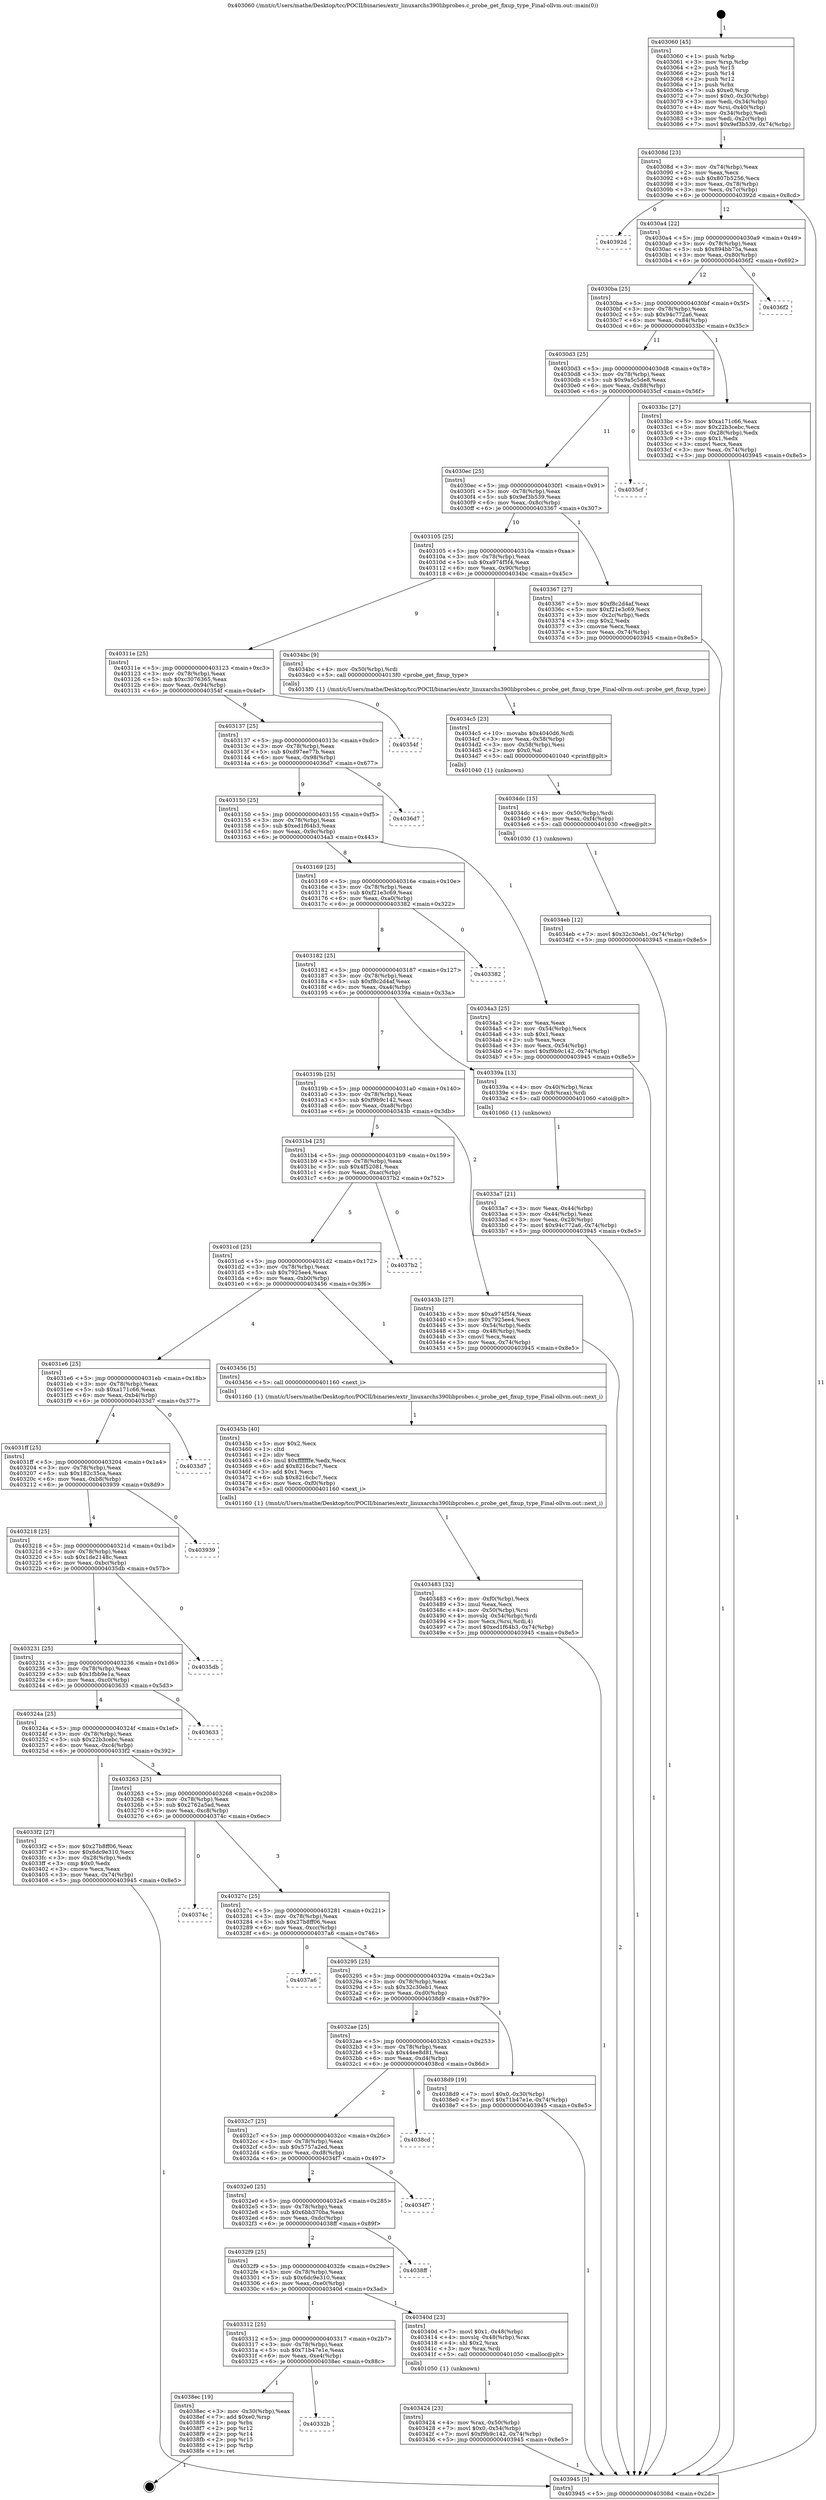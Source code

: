 digraph "0x403060" {
  label = "0x403060 (/mnt/c/Users/mathe/Desktop/tcc/POCII/binaries/extr_linuxarchs390libprobes.c_probe_get_fixup_type_Final-ollvm.out::main(0))"
  labelloc = "t"
  node[shape=record]

  Entry [label="",width=0.3,height=0.3,shape=circle,fillcolor=black,style=filled]
  "0x40308d" [label="{
     0x40308d [23]\l
     | [instrs]\l
     &nbsp;&nbsp;0x40308d \<+3\>: mov -0x74(%rbp),%eax\l
     &nbsp;&nbsp;0x403090 \<+2\>: mov %eax,%ecx\l
     &nbsp;&nbsp;0x403092 \<+6\>: sub $0x807b5256,%ecx\l
     &nbsp;&nbsp;0x403098 \<+3\>: mov %eax,-0x78(%rbp)\l
     &nbsp;&nbsp;0x40309b \<+3\>: mov %ecx,-0x7c(%rbp)\l
     &nbsp;&nbsp;0x40309e \<+6\>: je 000000000040392d \<main+0x8cd\>\l
  }"]
  "0x40392d" [label="{
     0x40392d\l
  }", style=dashed]
  "0x4030a4" [label="{
     0x4030a4 [22]\l
     | [instrs]\l
     &nbsp;&nbsp;0x4030a4 \<+5\>: jmp 00000000004030a9 \<main+0x49\>\l
     &nbsp;&nbsp;0x4030a9 \<+3\>: mov -0x78(%rbp),%eax\l
     &nbsp;&nbsp;0x4030ac \<+5\>: sub $0x894bb75a,%eax\l
     &nbsp;&nbsp;0x4030b1 \<+3\>: mov %eax,-0x80(%rbp)\l
     &nbsp;&nbsp;0x4030b4 \<+6\>: je 00000000004036f2 \<main+0x692\>\l
  }"]
  Exit [label="",width=0.3,height=0.3,shape=circle,fillcolor=black,style=filled,peripheries=2]
  "0x4036f2" [label="{
     0x4036f2\l
  }", style=dashed]
  "0x4030ba" [label="{
     0x4030ba [25]\l
     | [instrs]\l
     &nbsp;&nbsp;0x4030ba \<+5\>: jmp 00000000004030bf \<main+0x5f\>\l
     &nbsp;&nbsp;0x4030bf \<+3\>: mov -0x78(%rbp),%eax\l
     &nbsp;&nbsp;0x4030c2 \<+5\>: sub $0x94c772a6,%eax\l
     &nbsp;&nbsp;0x4030c7 \<+6\>: mov %eax,-0x84(%rbp)\l
     &nbsp;&nbsp;0x4030cd \<+6\>: je 00000000004033bc \<main+0x35c\>\l
  }"]
  "0x40332b" [label="{
     0x40332b\l
  }", style=dashed]
  "0x4033bc" [label="{
     0x4033bc [27]\l
     | [instrs]\l
     &nbsp;&nbsp;0x4033bc \<+5\>: mov $0xa171c66,%eax\l
     &nbsp;&nbsp;0x4033c1 \<+5\>: mov $0x22b3cebc,%ecx\l
     &nbsp;&nbsp;0x4033c6 \<+3\>: mov -0x28(%rbp),%edx\l
     &nbsp;&nbsp;0x4033c9 \<+3\>: cmp $0x1,%edx\l
     &nbsp;&nbsp;0x4033cc \<+3\>: cmovl %ecx,%eax\l
     &nbsp;&nbsp;0x4033cf \<+3\>: mov %eax,-0x74(%rbp)\l
     &nbsp;&nbsp;0x4033d2 \<+5\>: jmp 0000000000403945 \<main+0x8e5\>\l
  }"]
  "0x4030d3" [label="{
     0x4030d3 [25]\l
     | [instrs]\l
     &nbsp;&nbsp;0x4030d3 \<+5\>: jmp 00000000004030d8 \<main+0x78\>\l
     &nbsp;&nbsp;0x4030d8 \<+3\>: mov -0x78(%rbp),%eax\l
     &nbsp;&nbsp;0x4030db \<+5\>: sub $0x9a5c5de8,%eax\l
     &nbsp;&nbsp;0x4030e0 \<+6\>: mov %eax,-0x88(%rbp)\l
     &nbsp;&nbsp;0x4030e6 \<+6\>: je 00000000004035cf \<main+0x56f\>\l
  }"]
  "0x4038ec" [label="{
     0x4038ec [19]\l
     | [instrs]\l
     &nbsp;&nbsp;0x4038ec \<+3\>: mov -0x30(%rbp),%eax\l
     &nbsp;&nbsp;0x4038ef \<+7\>: add $0xe0,%rsp\l
     &nbsp;&nbsp;0x4038f6 \<+1\>: pop %rbx\l
     &nbsp;&nbsp;0x4038f7 \<+2\>: pop %r12\l
     &nbsp;&nbsp;0x4038f9 \<+2\>: pop %r14\l
     &nbsp;&nbsp;0x4038fb \<+2\>: pop %r15\l
     &nbsp;&nbsp;0x4038fd \<+1\>: pop %rbp\l
     &nbsp;&nbsp;0x4038fe \<+1\>: ret\l
  }"]
  "0x4035cf" [label="{
     0x4035cf\l
  }", style=dashed]
  "0x4030ec" [label="{
     0x4030ec [25]\l
     | [instrs]\l
     &nbsp;&nbsp;0x4030ec \<+5\>: jmp 00000000004030f1 \<main+0x91\>\l
     &nbsp;&nbsp;0x4030f1 \<+3\>: mov -0x78(%rbp),%eax\l
     &nbsp;&nbsp;0x4030f4 \<+5\>: sub $0x9ef3b539,%eax\l
     &nbsp;&nbsp;0x4030f9 \<+6\>: mov %eax,-0x8c(%rbp)\l
     &nbsp;&nbsp;0x4030ff \<+6\>: je 0000000000403367 \<main+0x307\>\l
  }"]
  "0x4034eb" [label="{
     0x4034eb [12]\l
     | [instrs]\l
     &nbsp;&nbsp;0x4034eb \<+7\>: movl $0x32c30eb1,-0x74(%rbp)\l
     &nbsp;&nbsp;0x4034f2 \<+5\>: jmp 0000000000403945 \<main+0x8e5\>\l
  }"]
  "0x403367" [label="{
     0x403367 [27]\l
     | [instrs]\l
     &nbsp;&nbsp;0x403367 \<+5\>: mov $0xf8c2d4af,%eax\l
     &nbsp;&nbsp;0x40336c \<+5\>: mov $0xf21e3c69,%ecx\l
     &nbsp;&nbsp;0x403371 \<+3\>: mov -0x2c(%rbp),%edx\l
     &nbsp;&nbsp;0x403374 \<+3\>: cmp $0x2,%edx\l
     &nbsp;&nbsp;0x403377 \<+3\>: cmovne %ecx,%eax\l
     &nbsp;&nbsp;0x40337a \<+3\>: mov %eax,-0x74(%rbp)\l
     &nbsp;&nbsp;0x40337d \<+5\>: jmp 0000000000403945 \<main+0x8e5\>\l
  }"]
  "0x403105" [label="{
     0x403105 [25]\l
     | [instrs]\l
     &nbsp;&nbsp;0x403105 \<+5\>: jmp 000000000040310a \<main+0xaa\>\l
     &nbsp;&nbsp;0x40310a \<+3\>: mov -0x78(%rbp),%eax\l
     &nbsp;&nbsp;0x40310d \<+5\>: sub $0xa974f5f4,%eax\l
     &nbsp;&nbsp;0x403112 \<+6\>: mov %eax,-0x90(%rbp)\l
     &nbsp;&nbsp;0x403118 \<+6\>: je 00000000004034bc \<main+0x45c\>\l
  }"]
  "0x403945" [label="{
     0x403945 [5]\l
     | [instrs]\l
     &nbsp;&nbsp;0x403945 \<+5\>: jmp 000000000040308d \<main+0x2d\>\l
  }"]
  "0x403060" [label="{
     0x403060 [45]\l
     | [instrs]\l
     &nbsp;&nbsp;0x403060 \<+1\>: push %rbp\l
     &nbsp;&nbsp;0x403061 \<+3\>: mov %rsp,%rbp\l
     &nbsp;&nbsp;0x403064 \<+2\>: push %r15\l
     &nbsp;&nbsp;0x403066 \<+2\>: push %r14\l
     &nbsp;&nbsp;0x403068 \<+2\>: push %r12\l
     &nbsp;&nbsp;0x40306a \<+1\>: push %rbx\l
     &nbsp;&nbsp;0x40306b \<+7\>: sub $0xe0,%rsp\l
     &nbsp;&nbsp;0x403072 \<+7\>: movl $0x0,-0x30(%rbp)\l
     &nbsp;&nbsp;0x403079 \<+3\>: mov %edi,-0x34(%rbp)\l
     &nbsp;&nbsp;0x40307c \<+4\>: mov %rsi,-0x40(%rbp)\l
     &nbsp;&nbsp;0x403080 \<+3\>: mov -0x34(%rbp),%edi\l
     &nbsp;&nbsp;0x403083 \<+3\>: mov %edi,-0x2c(%rbp)\l
     &nbsp;&nbsp;0x403086 \<+7\>: movl $0x9ef3b539,-0x74(%rbp)\l
  }"]
  "0x4034dc" [label="{
     0x4034dc [15]\l
     | [instrs]\l
     &nbsp;&nbsp;0x4034dc \<+4\>: mov -0x50(%rbp),%rdi\l
     &nbsp;&nbsp;0x4034e0 \<+6\>: mov %eax,-0xf4(%rbp)\l
     &nbsp;&nbsp;0x4034e6 \<+5\>: call 0000000000401030 \<free@plt\>\l
     | [calls]\l
     &nbsp;&nbsp;0x401030 \{1\} (unknown)\l
  }"]
  "0x4034bc" [label="{
     0x4034bc [9]\l
     | [instrs]\l
     &nbsp;&nbsp;0x4034bc \<+4\>: mov -0x50(%rbp),%rdi\l
     &nbsp;&nbsp;0x4034c0 \<+5\>: call 00000000004013f0 \<probe_get_fixup_type\>\l
     | [calls]\l
     &nbsp;&nbsp;0x4013f0 \{1\} (/mnt/c/Users/mathe/Desktop/tcc/POCII/binaries/extr_linuxarchs390libprobes.c_probe_get_fixup_type_Final-ollvm.out::probe_get_fixup_type)\l
  }"]
  "0x40311e" [label="{
     0x40311e [25]\l
     | [instrs]\l
     &nbsp;&nbsp;0x40311e \<+5\>: jmp 0000000000403123 \<main+0xc3\>\l
     &nbsp;&nbsp;0x403123 \<+3\>: mov -0x78(%rbp),%eax\l
     &nbsp;&nbsp;0x403126 \<+5\>: sub $0xc3076365,%eax\l
     &nbsp;&nbsp;0x40312b \<+6\>: mov %eax,-0x94(%rbp)\l
     &nbsp;&nbsp;0x403131 \<+6\>: je 000000000040354f \<main+0x4ef\>\l
  }"]
  "0x4034c5" [label="{
     0x4034c5 [23]\l
     | [instrs]\l
     &nbsp;&nbsp;0x4034c5 \<+10\>: movabs $0x4040d6,%rdi\l
     &nbsp;&nbsp;0x4034cf \<+3\>: mov %eax,-0x58(%rbp)\l
     &nbsp;&nbsp;0x4034d2 \<+3\>: mov -0x58(%rbp),%esi\l
     &nbsp;&nbsp;0x4034d5 \<+2\>: mov $0x0,%al\l
     &nbsp;&nbsp;0x4034d7 \<+5\>: call 0000000000401040 \<printf@plt\>\l
     | [calls]\l
     &nbsp;&nbsp;0x401040 \{1\} (unknown)\l
  }"]
  "0x40354f" [label="{
     0x40354f\l
  }", style=dashed]
  "0x403137" [label="{
     0x403137 [25]\l
     | [instrs]\l
     &nbsp;&nbsp;0x403137 \<+5\>: jmp 000000000040313c \<main+0xdc\>\l
     &nbsp;&nbsp;0x40313c \<+3\>: mov -0x78(%rbp),%eax\l
     &nbsp;&nbsp;0x40313f \<+5\>: sub $0xd97ee77b,%eax\l
     &nbsp;&nbsp;0x403144 \<+6\>: mov %eax,-0x98(%rbp)\l
     &nbsp;&nbsp;0x40314a \<+6\>: je 00000000004036d7 \<main+0x677\>\l
  }"]
  "0x403483" [label="{
     0x403483 [32]\l
     | [instrs]\l
     &nbsp;&nbsp;0x403483 \<+6\>: mov -0xf0(%rbp),%ecx\l
     &nbsp;&nbsp;0x403489 \<+3\>: imul %eax,%ecx\l
     &nbsp;&nbsp;0x40348c \<+4\>: mov -0x50(%rbp),%rsi\l
     &nbsp;&nbsp;0x403490 \<+4\>: movslq -0x54(%rbp),%rdi\l
     &nbsp;&nbsp;0x403494 \<+3\>: mov %ecx,(%rsi,%rdi,4)\l
     &nbsp;&nbsp;0x403497 \<+7\>: movl $0xed1f64b3,-0x74(%rbp)\l
     &nbsp;&nbsp;0x40349e \<+5\>: jmp 0000000000403945 \<main+0x8e5\>\l
  }"]
  "0x4036d7" [label="{
     0x4036d7\l
  }", style=dashed]
  "0x403150" [label="{
     0x403150 [25]\l
     | [instrs]\l
     &nbsp;&nbsp;0x403150 \<+5\>: jmp 0000000000403155 \<main+0xf5\>\l
     &nbsp;&nbsp;0x403155 \<+3\>: mov -0x78(%rbp),%eax\l
     &nbsp;&nbsp;0x403158 \<+5\>: sub $0xed1f64b3,%eax\l
     &nbsp;&nbsp;0x40315d \<+6\>: mov %eax,-0x9c(%rbp)\l
     &nbsp;&nbsp;0x403163 \<+6\>: je 00000000004034a3 \<main+0x443\>\l
  }"]
  "0x40345b" [label="{
     0x40345b [40]\l
     | [instrs]\l
     &nbsp;&nbsp;0x40345b \<+5\>: mov $0x2,%ecx\l
     &nbsp;&nbsp;0x403460 \<+1\>: cltd\l
     &nbsp;&nbsp;0x403461 \<+2\>: idiv %ecx\l
     &nbsp;&nbsp;0x403463 \<+6\>: imul $0xfffffffe,%edx,%ecx\l
     &nbsp;&nbsp;0x403469 \<+6\>: add $0x8216cbc7,%ecx\l
     &nbsp;&nbsp;0x40346f \<+3\>: add $0x1,%ecx\l
     &nbsp;&nbsp;0x403472 \<+6\>: sub $0x8216cbc7,%ecx\l
     &nbsp;&nbsp;0x403478 \<+6\>: mov %ecx,-0xf0(%rbp)\l
     &nbsp;&nbsp;0x40347e \<+5\>: call 0000000000401160 \<next_i\>\l
     | [calls]\l
     &nbsp;&nbsp;0x401160 \{1\} (/mnt/c/Users/mathe/Desktop/tcc/POCII/binaries/extr_linuxarchs390libprobes.c_probe_get_fixup_type_Final-ollvm.out::next_i)\l
  }"]
  "0x4034a3" [label="{
     0x4034a3 [25]\l
     | [instrs]\l
     &nbsp;&nbsp;0x4034a3 \<+2\>: xor %eax,%eax\l
     &nbsp;&nbsp;0x4034a5 \<+3\>: mov -0x54(%rbp),%ecx\l
     &nbsp;&nbsp;0x4034a8 \<+3\>: sub $0x1,%eax\l
     &nbsp;&nbsp;0x4034ab \<+2\>: sub %eax,%ecx\l
     &nbsp;&nbsp;0x4034ad \<+3\>: mov %ecx,-0x54(%rbp)\l
     &nbsp;&nbsp;0x4034b0 \<+7\>: movl $0xf9b9c142,-0x74(%rbp)\l
     &nbsp;&nbsp;0x4034b7 \<+5\>: jmp 0000000000403945 \<main+0x8e5\>\l
  }"]
  "0x403169" [label="{
     0x403169 [25]\l
     | [instrs]\l
     &nbsp;&nbsp;0x403169 \<+5\>: jmp 000000000040316e \<main+0x10e\>\l
     &nbsp;&nbsp;0x40316e \<+3\>: mov -0x78(%rbp),%eax\l
     &nbsp;&nbsp;0x403171 \<+5\>: sub $0xf21e3c69,%eax\l
     &nbsp;&nbsp;0x403176 \<+6\>: mov %eax,-0xa0(%rbp)\l
     &nbsp;&nbsp;0x40317c \<+6\>: je 0000000000403382 \<main+0x322\>\l
  }"]
  "0x403424" [label="{
     0x403424 [23]\l
     | [instrs]\l
     &nbsp;&nbsp;0x403424 \<+4\>: mov %rax,-0x50(%rbp)\l
     &nbsp;&nbsp;0x403428 \<+7\>: movl $0x0,-0x54(%rbp)\l
     &nbsp;&nbsp;0x40342f \<+7\>: movl $0xf9b9c142,-0x74(%rbp)\l
     &nbsp;&nbsp;0x403436 \<+5\>: jmp 0000000000403945 \<main+0x8e5\>\l
  }"]
  "0x403382" [label="{
     0x403382\l
  }", style=dashed]
  "0x403182" [label="{
     0x403182 [25]\l
     | [instrs]\l
     &nbsp;&nbsp;0x403182 \<+5\>: jmp 0000000000403187 \<main+0x127\>\l
     &nbsp;&nbsp;0x403187 \<+3\>: mov -0x78(%rbp),%eax\l
     &nbsp;&nbsp;0x40318a \<+5\>: sub $0xf8c2d4af,%eax\l
     &nbsp;&nbsp;0x40318f \<+6\>: mov %eax,-0xa4(%rbp)\l
     &nbsp;&nbsp;0x403195 \<+6\>: je 000000000040339a \<main+0x33a\>\l
  }"]
  "0x403312" [label="{
     0x403312 [25]\l
     | [instrs]\l
     &nbsp;&nbsp;0x403312 \<+5\>: jmp 0000000000403317 \<main+0x2b7\>\l
     &nbsp;&nbsp;0x403317 \<+3\>: mov -0x78(%rbp),%eax\l
     &nbsp;&nbsp;0x40331a \<+5\>: sub $0x71b47e1e,%eax\l
     &nbsp;&nbsp;0x40331f \<+6\>: mov %eax,-0xe4(%rbp)\l
     &nbsp;&nbsp;0x403325 \<+6\>: je 00000000004038ec \<main+0x88c\>\l
  }"]
  "0x40339a" [label="{
     0x40339a [13]\l
     | [instrs]\l
     &nbsp;&nbsp;0x40339a \<+4\>: mov -0x40(%rbp),%rax\l
     &nbsp;&nbsp;0x40339e \<+4\>: mov 0x8(%rax),%rdi\l
     &nbsp;&nbsp;0x4033a2 \<+5\>: call 0000000000401060 \<atoi@plt\>\l
     | [calls]\l
     &nbsp;&nbsp;0x401060 \{1\} (unknown)\l
  }"]
  "0x40319b" [label="{
     0x40319b [25]\l
     | [instrs]\l
     &nbsp;&nbsp;0x40319b \<+5\>: jmp 00000000004031a0 \<main+0x140\>\l
     &nbsp;&nbsp;0x4031a0 \<+3\>: mov -0x78(%rbp),%eax\l
     &nbsp;&nbsp;0x4031a3 \<+5\>: sub $0xf9b9c142,%eax\l
     &nbsp;&nbsp;0x4031a8 \<+6\>: mov %eax,-0xa8(%rbp)\l
     &nbsp;&nbsp;0x4031ae \<+6\>: je 000000000040343b \<main+0x3db\>\l
  }"]
  "0x4033a7" [label="{
     0x4033a7 [21]\l
     | [instrs]\l
     &nbsp;&nbsp;0x4033a7 \<+3\>: mov %eax,-0x44(%rbp)\l
     &nbsp;&nbsp;0x4033aa \<+3\>: mov -0x44(%rbp),%eax\l
     &nbsp;&nbsp;0x4033ad \<+3\>: mov %eax,-0x28(%rbp)\l
     &nbsp;&nbsp;0x4033b0 \<+7\>: movl $0x94c772a6,-0x74(%rbp)\l
     &nbsp;&nbsp;0x4033b7 \<+5\>: jmp 0000000000403945 \<main+0x8e5\>\l
  }"]
  "0x40340d" [label="{
     0x40340d [23]\l
     | [instrs]\l
     &nbsp;&nbsp;0x40340d \<+7\>: movl $0x1,-0x48(%rbp)\l
     &nbsp;&nbsp;0x403414 \<+4\>: movslq -0x48(%rbp),%rax\l
     &nbsp;&nbsp;0x403418 \<+4\>: shl $0x2,%rax\l
     &nbsp;&nbsp;0x40341c \<+3\>: mov %rax,%rdi\l
     &nbsp;&nbsp;0x40341f \<+5\>: call 0000000000401050 \<malloc@plt\>\l
     | [calls]\l
     &nbsp;&nbsp;0x401050 \{1\} (unknown)\l
  }"]
  "0x40343b" [label="{
     0x40343b [27]\l
     | [instrs]\l
     &nbsp;&nbsp;0x40343b \<+5\>: mov $0xa974f5f4,%eax\l
     &nbsp;&nbsp;0x403440 \<+5\>: mov $0x7925ee4,%ecx\l
     &nbsp;&nbsp;0x403445 \<+3\>: mov -0x54(%rbp),%edx\l
     &nbsp;&nbsp;0x403448 \<+3\>: cmp -0x48(%rbp),%edx\l
     &nbsp;&nbsp;0x40344b \<+3\>: cmovl %ecx,%eax\l
     &nbsp;&nbsp;0x40344e \<+3\>: mov %eax,-0x74(%rbp)\l
     &nbsp;&nbsp;0x403451 \<+5\>: jmp 0000000000403945 \<main+0x8e5\>\l
  }"]
  "0x4031b4" [label="{
     0x4031b4 [25]\l
     | [instrs]\l
     &nbsp;&nbsp;0x4031b4 \<+5\>: jmp 00000000004031b9 \<main+0x159\>\l
     &nbsp;&nbsp;0x4031b9 \<+3\>: mov -0x78(%rbp),%eax\l
     &nbsp;&nbsp;0x4031bc \<+5\>: sub $0x4f52081,%eax\l
     &nbsp;&nbsp;0x4031c1 \<+6\>: mov %eax,-0xac(%rbp)\l
     &nbsp;&nbsp;0x4031c7 \<+6\>: je 00000000004037b2 \<main+0x752\>\l
  }"]
  "0x4032f9" [label="{
     0x4032f9 [25]\l
     | [instrs]\l
     &nbsp;&nbsp;0x4032f9 \<+5\>: jmp 00000000004032fe \<main+0x29e\>\l
     &nbsp;&nbsp;0x4032fe \<+3\>: mov -0x78(%rbp),%eax\l
     &nbsp;&nbsp;0x403301 \<+5\>: sub $0x6dc9e310,%eax\l
     &nbsp;&nbsp;0x403306 \<+6\>: mov %eax,-0xe0(%rbp)\l
     &nbsp;&nbsp;0x40330c \<+6\>: je 000000000040340d \<main+0x3ad\>\l
  }"]
  "0x4037b2" [label="{
     0x4037b2\l
  }", style=dashed]
  "0x4031cd" [label="{
     0x4031cd [25]\l
     | [instrs]\l
     &nbsp;&nbsp;0x4031cd \<+5\>: jmp 00000000004031d2 \<main+0x172\>\l
     &nbsp;&nbsp;0x4031d2 \<+3\>: mov -0x78(%rbp),%eax\l
     &nbsp;&nbsp;0x4031d5 \<+5\>: sub $0x7925ee4,%eax\l
     &nbsp;&nbsp;0x4031da \<+6\>: mov %eax,-0xb0(%rbp)\l
     &nbsp;&nbsp;0x4031e0 \<+6\>: je 0000000000403456 \<main+0x3f6\>\l
  }"]
  "0x4038ff" [label="{
     0x4038ff\l
  }", style=dashed]
  "0x403456" [label="{
     0x403456 [5]\l
     | [instrs]\l
     &nbsp;&nbsp;0x403456 \<+5\>: call 0000000000401160 \<next_i\>\l
     | [calls]\l
     &nbsp;&nbsp;0x401160 \{1\} (/mnt/c/Users/mathe/Desktop/tcc/POCII/binaries/extr_linuxarchs390libprobes.c_probe_get_fixup_type_Final-ollvm.out::next_i)\l
  }"]
  "0x4031e6" [label="{
     0x4031e6 [25]\l
     | [instrs]\l
     &nbsp;&nbsp;0x4031e6 \<+5\>: jmp 00000000004031eb \<main+0x18b\>\l
     &nbsp;&nbsp;0x4031eb \<+3\>: mov -0x78(%rbp),%eax\l
     &nbsp;&nbsp;0x4031ee \<+5\>: sub $0xa171c66,%eax\l
     &nbsp;&nbsp;0x4031f3 \<+6\>: mov %eax,-0xb4(%rbp)\l
     &nbsp;&nbsp;0x4031f9 \<+6\>: je 00000000004033d7 \<main+0x377\>\l
  }"]
  "0x4032e0" [label="{
     0x4032e0 [25]\l
     | [instrs]\l
     &nbsp;&nbsp;0x4032e0 \<+5\>: jmp 00000000004032e5 \<main+0x285\>\l
     &nbsp;&nbsp;0x4032e5 \<+3\>: mov -0x78(%rbp),%eax\l
     &nbsp;&nbsp;0x4032e8 \<+5\>: sub $0x6bb370ba,%eax\l
     &nbsp;&nbsp;0x4032ed \<+6\>: mov %eax,-0xdc(%rbp)\l
     &nbsp;&nbsp;0x4032f3 \<+6\>: je 00000000004038ff \<main+0x89f\>\l
  }"]
  "0x4033d7" [label="{
     0x4033d7\l
  }", style=dashed]
  "0x4031ff" [label="{
     0x4031ff [25]\l
     | [instrs]\l
     &nbsp;&nbsp;0x4031ff \<+5\>: jmp 0000000000403204 \<main+0x1a4\>\l
     &nbsp;&nbsp;0x403204 \<+3\>: mov -0x78(%rbp),%eax\l
     &nbsp;&nbsp;0x403207 \<+5\>: sub $0x182c35ca,%eax\l
     &nbsp;&nbsp;0x40320c \<+6\>: mov %eax,-0xb8(%rbp)\l
     &nbsp;&nbsp;0x403212 \<+6\>: je 0000000000403939 \<main+0x8d9\>\l
  }"]
  "0x4034f7" [label="{
     0x4034f7\l
  }", style=dashed]
  "0x403939" [label="{
     0x403939\l
  }", style=dashed]
  "0x403218" [label="{
     0x403218 [25]\l
     | [instrs]\l
     &nbsp;&nbsp;0x403218 \<+5\>: jmp 000000000040321d \<main+0x1bd\>\l
     &nbsp;&nbsp;0x40321d \<+3\>: mov -0x78(%rbp),%eax\l
     &nbsp;&nbsp;0x403220 \<+5\>: sub $0x1de2148c,%eax\l
     &nbsp;&nbsp;0x403225 \<+6\>: mov %eax,-0xbc(%rbp)\l
     &nbsp;&nbsp;0x40322b \<+6\>: je 00000000004035db \<main+0x57b\>\l
  }"]
  "0x4032c7" [label="{
     0x4032c7 [25]\l
     | [instrs]\l
     &nbsp;&nbsp;0x4032c7 \<+5\>: jmp 00000000004032cc \<main+0x26c\>\l
     &nbsp;&nbsp;0x4032cc \<+3\>: mov -0x78(%rbp),%eax\l
     &nbsp;&nbsp;0x4032cf \<+5\>: sub $0x5757a2ed,%eax\l
     &nbsp;&nbsp;0x4032d4 \<+6\>: mov %eax,-0xd8(%rbp)\l
     &nbsp;&nbsp;0x4032da \<+6\>: je 00000000004034f7 \<main+0x497\>\l
  }"]
  "0x4035db" [label="{
     0x4035db\l
  }", style=dashed]
  "0x403231" [label="{
     0x403231 [25]\l
     | [instrs]\l
     &nbsp;&nbsp;0x403231 \<+5\>: jmp 0000000000403236 \<main+0x1d6\>\l
     &nbsp;&nbsp;0x403236 \<+3\>: mov -0x78(%rbp),%eax\l
     &nbsp;&nbsp;0x403239 \<+5\>: sub $0x1fbb9e1a,%eax\l
     &nbsp;&nbsp;0x40323e \<+6\>: mov %eax,-0xc0(%rbp)\l
     &nbsp;&nbsp;0x403244 \<+6\>: je 0000000000403633 \<main+0x5d3\>\l
  }"]
  "0x4038cd" [label="{
     0x4038cd\l
  }", style=dashed]
  "0x403633" [label="{
     0x403633\l
  }", style=dashed]
  "0x40324a" [label="{
     0x40324a [25]\l
     | [instrs]\l
     &nbsp;&nbsp;0x40324a \<+5\>: jmp 000000000040324f \<main+0x1ef\>\l
     &nbsp;&nbsp;0x40324f \<+3\>: mov -0x78(%rbp),%eax\l
     &nbsp;&nbsp;0x403252 \<+5\>: sub $0x22b3cebc,%eax\l
     &nbsp;&nbsp;0x403257 \<+6\>: mov %eax,-0xc4(%rbp)\l
     &nbsp;&nbsp;0x40325d \<+6\>: je 00000000004033f2 \<main+0x392\>\l
  }"]
  "0x4032ae" [label="{
     0x4032ae [25]\l
     | [instrs]\l
     &nbsp;&nbsp;0x4032ae \<+5\>: jmp 00000000004032b3 \<main+0x253\>\l
     &nbsp;&nbsp;0x4032b3 \<+3\>: mov -0x78(%rbp),%eax\l
     &nbsp;&nbsp;0x4032b6 \<+5\>: sub $0x44ee8d81,%eax\l
     &nbsp;&nbsp;0x4032bb \<+6\>: mov %eax,-0xd4(%rbp)\l
     &nbsp;&nbsp;0x4032c1 \<+6\>: je 00000000004038cd \<main+0x86d\>\l
  }"]
  "0x4033f2" [label="{
     0x4033f2 [27]\l
     | [instrs]\l
     &nbsp;&nbsp;0x4033f2 \<+5\>: mov $0x27b8ff06,%eax\l
     &nbsp;&nbsp;0x4033f7 \<+5\>: mov $0x6dc9e310,%ecx\l
     &nbsp;&nbsp;0x4033fc \<+3\>: mov -0x28(%rbp),%edx\l
     &nbsp;&nbsp;0x4033ff \<+3\>: cmp $0x0,%edx\l
     &nbsp;&nbsp;0x403402 \<+3\>: cmove %ecx,%eax\l
     &nbsp;&nbsp;0x403405 \<+3\>: mov %eax,-0x74(%rbp)\l
     &nbsp;&nbsp;0x403408 \<+5\>: jmp 0000000000403945 \<main+0x8e5\>\l
  }"]
  "0x403263" [label="{
     0x403263 [25]\l
     | [instrs]\l
     &nbsp;&nbsp;0x403263 \<+5\>: jmp 0000000000403268 \<main+0x208\>\l
     &nbsp;&nbsp;0x403268 \<+3\>: mov -0x78(%rbp),%eax\l
     &nbsp;&nbsp;0x40326b \<+5\>: sub $0x2762a5ad,%eax\l
     &nbsp;&nbsp;0x403270 \<+6\>: mov %eax,-0xc8(%rbp)\l
     &nbsp;&nbsp;0x403276 \<+6\>: je 000000000040374c \<main+0x6ec\>\l
  }"]
  "0x4038d9" [label="{
     0x4038d9 [19]\l
     | [instrs]\l
     &nbsp;&nbsp;0x4038d9 \<+7\>: movl $0x0,-0x30(%rbp)\l
     &nbsp;&nbsp;0x4038e0 \<+7\>: movl $0x71b47e1e,-0x74(%rbp)\l
     &nbsp;&nbsp;0x4038e7 \<+5\>: jmp 0000000000403945 \<main+0x8e5\>\l
  }"]
  "0x40374c" [label="{
     0x40374c\l
  }", style=dashed]
  "0x40327c" [label="{
     0x40327c [25]\l
     | [instrs]\l
     &nbsp;&nbsp;0x40327c \<+5\>: jmp 0000000000403281 \<main+0x221\>\l
     &nbsp;&nbsp;0x403281 \<+3\>: mov -0x78(%rbp),%eax\l
     &nbsp;&nbsp;0x403284 \<+5\>: sub $0x27b8ff06,%eax\l
     &nbsp;&nbsp;0x403289 \<+6\>: mov %eax,-0xcc(%rbp)\l
     &nbsp;&nbsp;0x40328f \<+6\>: je 00000000004037a6 \<main+0x746\>\l
  }"]
  "0x403295" [label="{
     0x403295 [25]\l
     | [instrs]\l
     &nbsp;&nbsp;0x403295 \<+5\>: jmp 000000000040329a \<main+0x23a\>\l
     &nbsp;&nbsp;0x40329a \<+3\>: mov -0x78(%rbp),%eax\l
     &nbsp;&nbsp;0x40329d \<+5\>: sub $0x32c30eb1,%eax\l
     &nbsp;&nbsp;0x4032a2 \<+6\>: mov %eax,-0xd0(%rbp)\l
     &nbsp;&nbsp;0x4032a8 \<+6\>: je 00000000004038d9 \<main+0x879\>\l
  }"]
  "0x4037a6" [label="{
     0x4037a6\l
  }", style=dashed]
  Entry -> "0x403060" [label=" 1"]
  "0x40308d" -> "0x40392d" [label=" 0"]
  "0x40308d" -> "0x4030a4" [label=" 12"]
  "0x4038ec" -> Exit [label=" 1"]
  "0x4030a4" -> "0x4036f2" [label=" 0"]
  "0x4030a4" -> "0x4030ba" [label=" 12"]
  "0x403312" -> "0x40332b" [label=" 0"]
  "0x4030ba" -> "0x4033bc" [label=" 1"]
  "0x4030ba" -> "0x4030d3" [label=" 11"]
  "0x403312" -> "0x4038ec" [label=" 1"]
  "0x4030d3" -> "0x4035cf" [label=" 0"]
  "0x4030d3" -> "0x4030ec" [label=" 11"]
  "0x4038d9" -> "0x403945" [label=" 1"]
  "0x4030ec" -> "0x403367" [label=" 1"]
  "0x4030ec" -> "0x403105" [label=" 10"]
  "0x403367" -> "0x403945" [label=" 1"]
  "0x403060" -> "0x40308d" [label=" 1"]
  "0x403945" -> "0x40308d" [label=" 11"]
  "0x4034eb" -> "0x403945" [label=" 1"]
  "0x403105" -> "0x4034bc" [label=" 1"]
  "0x403105" -> "0x40311e" [label=" 9"]
  "0x4034dc" -> "0x4034eb" [label=" 1"]
  "0x40311e" -> "0x40354f" [label=" 0"]
  "0x40311e" -> "0x403137" [label=" 9"]
  "0x4034c5" -> "0x4034dc" [label=" 1"]
  "0x403137" -> "0x4036d7" [label=" 0"]
  "0x403137" -> "0x403150" [label=" 9"]
  "0x4034bc" -> "0x4034c5" [label=" 1"]
  "0x403150" -> "0x4034a3" [label=" 1"]
  "0x403150" -> "0x403169" [label=" 8"]
  "0x4034a3" -> "0x403945" [label=" 1"]
  "0x403169" -> "0x403382" [label=" 0"]
  "0x403169" -> "0x403182" [label=" 8"]
  "0x403483" -> "0x403945" [label=" 1"]
  "0x403182" -> "0x40339a" [label=" 1"]
  "0x403182" -> "0x40319b" [label=" 7"]
  "0x40339a" -> "0x4033a7" [label=" 1"]
  "0x4033a7" -> "0x403945" [label=" 1"]
  "0x4033bc" -> "0x403945" [label=" 1"]
  "0x40345b" -> "0x403483" [label=" 1"]
  "0x40319b" -> "0x40343b" [label=" 2"]
  "0x40319b" -> "0x4031b4" [label=" 5"]
  "0x403456" -> "0x40345b" [label=" 1"]
  "0x4031b4" -> "0x4037b2" [label=" 0"]
  "0x4031b4" -> "0x4031cd" [label=" 5"]
  "0x403424" -> "0x403945" [label=" 1"]
  "0x4031cd" -> "0x403456" [label=" 1"]
  "0x4031cd" -> "0x4031e6" [label=" 4"]
  "0x40340d" -> "0x403424" [label=" 1"]
  "0x4031e6" -> "0x4033d7" [label=" 0"]
  "0x4031e6" -> "0x4031ff" [label=" 4"]
  "0x4032f9" -> "0x40340d" [label=" 1"]
  "0x4031ff" -> "0x403939" [label=" 0"]
  "0x4031ff" -> "0x403218" [label=" 4"]
  "0x40343b" -> "0x403945" [label=" 2"]
  "0x403218" -> "0x4035db" [label=" 0"]
  "0x403218" -> "0x403231" [label=" 4"]
  "0x4032e0" -> "0x4038ff" [label=" 0"]
  "0x403231" -> "0x403633" [label=" 0"]
  "0x403231" -> "0x40324a" [label=" 4"]
  "0x4032f9" -> "0x403312" [label=" 1"]
  "0x40324a" -> "0x4033f2" [label=" 1"]
  "0x40324a" -> "0x403263" [label=" 3"]
  "0x4033f2" -> "0x403945" [label=" 1"]
  "0x4032c7" -> "0x4034f7" [label=" 0"]
  "0x403263" -> "0x40374c" [label=" 0"]
  "0x403263" -> "0x40327c" [label=" 3"]
  "0x4032e0" -> "0x4032f9" [label=" 2"]
  "0x40327c" -> "0x4037a6" [label=" 0"]
  "0x40327c" -> "0x403295" [label=" 3"]
  "0x4032ae" -> "0x4032c7" [label=" 2"]
  "0x403295" -> "0x4038d9" [label=" 1"]
  "0x403295" -> "0x4032ae" [label=" 2"]
  "0x4032c7" -> "0x4032e0" [label=" 2"]
  "0x4032ae" -> "0x4038cd" [label=" 0"]
}
